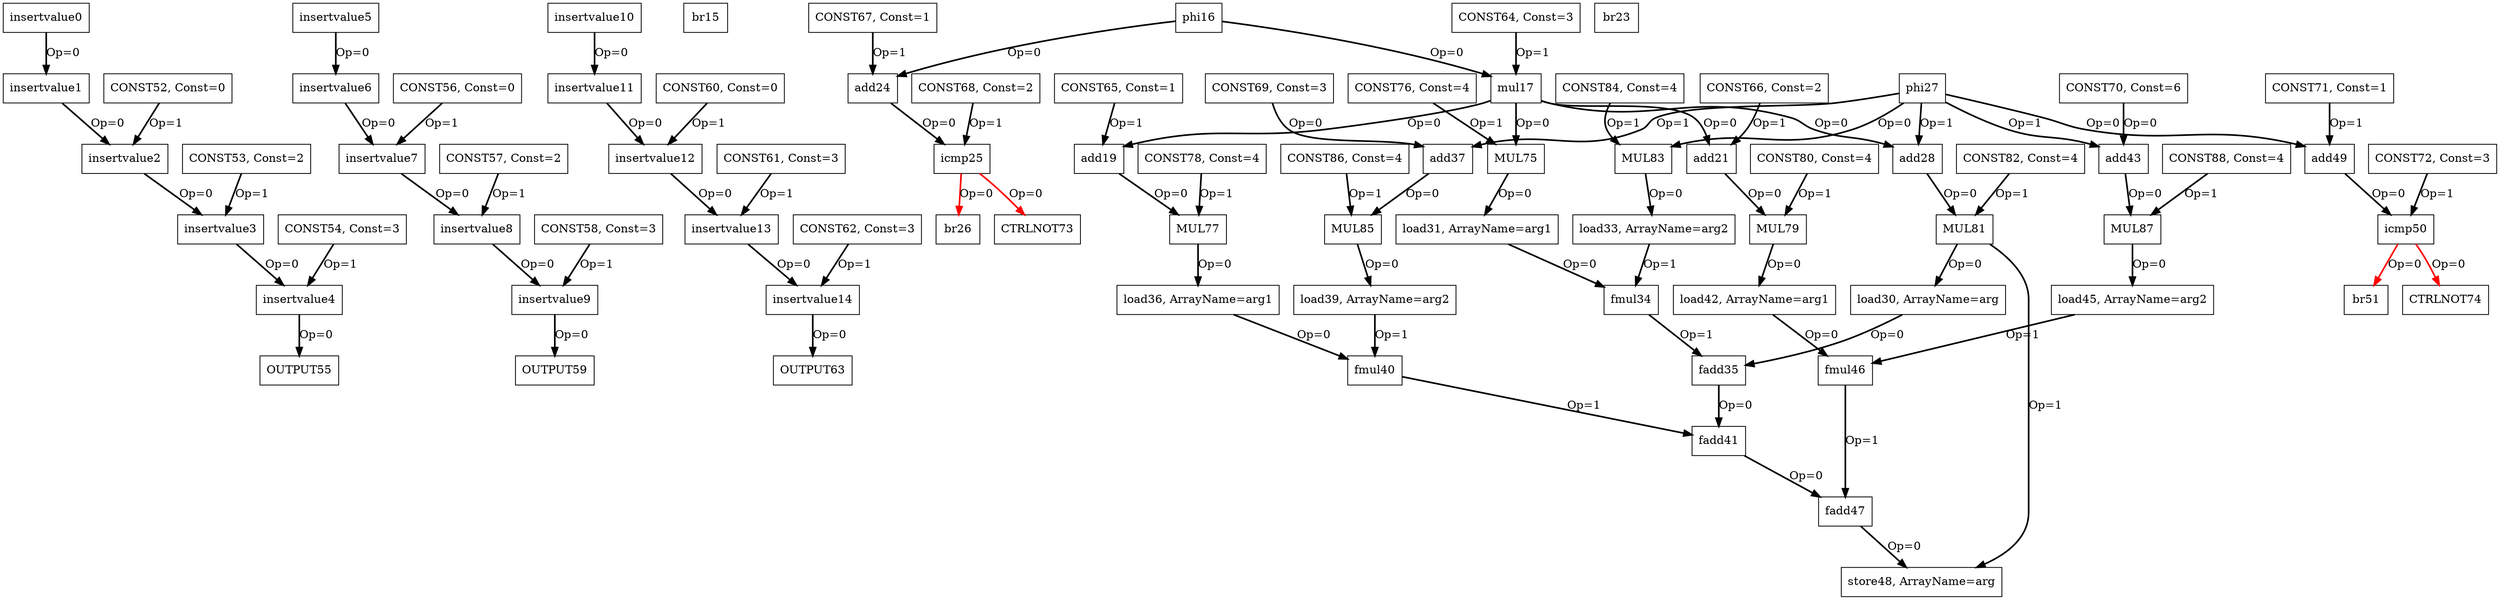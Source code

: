Digraph G {
insertvalue0[label = "insertvalue0", shape = box, color = black];
insertvalue1[label = "insertvalue1", shape = box, color = black];
insertvalue2[label = "insertvalue2", shape = box, color = black];
insertvalue3[label = "insertvalue3", shape = box, color = black];
insertvalue4[label = "insertvalue4", shape = box, color = black];
insertvalue5[label = "insertvalue5", shape = box, color = black];
insertvalue6[label = "insertvalue6", shape = box, color = black];
insertvalue7[label = "insertvalue7", shape = box, color = black];
insertvalue8[label = "insertvalue8", shape = box, color = black];
insertvalue9[label = "insertvalue9", shape = box, color = black];
insertvalue10[label = "insertvalue10", shape = box, color = black];
insertvalue11[label = "insertvalue11", shape = box, color = black];
insertvalue12[label = "insertvalue12", shape = box, color = black];
insertvalue13[label = "insertvalue13", shape = box, color = black];
insertvalue14[label = "insertvalue14", shape = box, color = black];
br15[label = "br15", shape = box, color = black];
phi16[label = "phi16", shape = box, color = black];
mul17[label = "mul17", shape = box, color = black];
add19[label = "add19", shape = box, color = black];
add21[label = "add21", shape = box, color = black];
br23[label = "br23", shape = box, color = black];
add24[label = "add24", shape = box, color = black];
icmp25[label = "icmp25", shape = box, color = black];
br26[label = "br26", shape = box, color = black];
phi27[label = "phi27", shape = box, color = black];
add28[label = "add28", shape = box, color = black];
load30[label = "load30, ArrayName=arg", shape = box, color = black];
load31[label = "load31, ArrayName=arg1", shape = box, color = black];
load33[label = "load33, ArrayName=arg2", shape = box, color = black];
fmul34[label = "fmul34", shape = box, color = black];
fadd35[label = "fadd35", shape = box, color = black];
load36[label = "load36, ArrayName=arg1", shape = box, color = black];
add37[label = "add37", shape = box, color = black];
load39[label = "load39, ArrayName=arg2", shape = box, color = black];
fmul40[label = "fmul40", shape = box, color = black];
fadd41[label = "fadd41", shape = box, color = black];
load42[label = "load42, ArrayName=arg1", shape = box, color = black];
add43[label = "add43", shape = box, color = black];
load45[label = "load45, ArrayName=arg2", shape = box, color = black];
fmul46[label = "fmul46", shape = box, color = black];
fadd47[label = "fadd47", shape = box, color = black];
store48[label = "store48, ArrayName=arg", shape = box, color = black];
add49[label = "add49", shape = box, color = black];
icmp50[label = "icmp50", shape = box, color = black];
br51[label = "br51", shape = box, color = black];
CONST52[label = "CONST52, Const=0", shape = box, color = black];
CONST53[label = "CONST53, Const=2", shape = box, color = black];
CONST54[label = "CONST54, Const=3", shape = box, color = black];
OUTPUT55[label = "OUTPUT55", shape = box, color = black];
CONST56[label = "CONST56, Const=0", shape = box, color = black];
CONST57[label = "CONST57, Const=2", shape = box, color = black];
CONST58[label = "CONST58, Const=3", shape = box, color = black];
OUTPUT59[label = "OUTPUT59", shape = box, color = black];
CONST60[label = "CONST60, Const=0", shape = box, color = black];
CONST61[label = "CONST61, Const=3", shape = box, color = black];
CONST62[label = "CONST62, Const=3", shape = box, color = black];
OUTPUT63[label = "OUTPUT63", shape = box, color = black];
CONST64[label = "CONST64, Const=3", shape = box, color = black];
CONST65[label = "CONST65, Const=1", shape = box, color = black];
CONST66[label = "CONST66, Const=2", shape = box, color = black];
CONST67[label = "CONST67, Const=1", shape = box, color = black];
CONST68[label = "CONST68, Const=2", shape = box, color = black];
CONST69[label = "CONST69, Const=3", shape = box, color = black];
CONST70[label = "CONST70, Const=6", shape = box, color = black];
CONST71[label = "CONST71, Const=1", shape = box, color = black];
CONST72[label = "CONST72, Const=3", shape = box, color = black];
CTRLNOT73[label = "CTRLNOT73", shape = box, color = black];
CTRLNOT74[label = "CTRLNOT74", shape = box, color = black];
MUL75[label = "MUL75", shape = box, color = black];
CONST76[label = "CONST76, Const=4", shape = box, color = black];
MUL77[label = "MUL77", shape = box, color = black];
CONST78[label = "CONST78, Const=4", shape = box, color = black];
MUL79[label = "MUL79", shape = box, color = black];
CONST80[label = "CONST80, Const=4", shape = box, color = black];
MUL81[label = "MUL81", shape = box, color = black];
CONST82[label = "CONST82, Const=4", shape = box, color = black];
MUL83[label = "MUL83", shape = box, color = black];
CONST84[label = "CONST84, Const=4", shape = box, color = black];
MUL85[label = "MUL85", shape = box, color = black];
CONST86[label = "CONST86, Const=4", shape = box, color = black];
MUL87[label = "MUL87", shape = box, color = black];
CONST88[label = "CONST88, Const=4", shape = box, color = black];
insertvalue0 -> insertvalue1[color = black, style = bold, label = "Op=0"];
insertvalue1 -> insertvalue2[color = black, style = bold, label = "Op=0"];
CONST52 -> insertvalue2[color = black, style = bold, label = "Op=1"];
insertvalue2 -> insertvalue3[color = black, style = bold, label = "Op=0"];
CONST53 -> insertvalue3[color = black, style = bold, label = "Op=1"];
insertvalue3 -> insertvalue4[color = black, style = bold, label = "Op=0"];
CONST54 -> insertvalue4[color = black, style = bold, label = "Op=1"];
insertvalue4 -> OUTPUT55[color = black, style = bold, label = "Op=0"];
insertvalue5 -> insertvalue6[color = black, style = bold, label = "Op=0"];
insertvalue6 -> insertvalue7[color = black, style = bold, label = "Op=0"];
CONST56 -> insertvalue7[color = black, style = bold, label = "Op=1"];
insertvalue7 -> insertvalue8[color = black, style = bold, label = "Op=0"];
CONST57 -> insertvalue8[color = black, style = bold, label = "Op=1"];
insertvalue8 -> insertvalue9[color = black, style = bold, label = "Op=0"];
CONST58 -> insertvalue9[color = black, style = bold, label = "Op=1"];
insertvalue9 -> OUTPUT59[color = black, style = bold, label = "Op=0"];
insertvalue10 -> insertvalue11[color = black, style = bold, label = "Op=0"];
insertvalue11 -> insertvalue12[color = black, style = bold, label = "Op=0"];
CONST60 -> insertvalue12[color = black, style = bold, label = "Op=1"];
insertvalue12 -> insertvalue13[color = black, style = bold, label = "Op=0"];
CONST61 -> insertvalue13[color = black, style = bold, label = "Op=1"];
insertvalue13 -> insertvalue14[color = black, style = bold, label = "Op=0"];
CONST62 -> insertvalue14[color = black, style = bold, label = "Op=1"];
insertvalue14 -> OUTPUT63[color = black, style = bold, label = "Op=0"];
phi16 -> add24[color = black, style = bold, label = "Op=0"];
phi16 -> mul17[color = black, style = bold, label = "Op=0"];
CONST64 -> mul17[color = black, style = bold, label = "Op=1"];
mul17 -> add28[color = black, style = bold, label = "Op=0"];
mul17 -> add21[color = black, style = bold, label = "Op=0"];
mul17 -> add19[color = black, style = bold, label = "Op=0"];
CONST65 -> add19[color = black, style = bold, label = "Op=1"];
CONST66 -> add21[color = black, style = bold, label = "Op=1"];
CONST67 -> add24[color = black, style = bold, label = "Op=1"];
add24 -> icmp25[color = black, style = bold, label = "Op=0"];
CONST68 -> icmp25[color = black, style = bold, label = "Op=1"];
icmp25 -> br26[color = red, style = bold, label = "Op=0"];
phi27 -> add49[color = black, style = bold, label = "Op=0"];
phi27 -> add43[color = black, style = bold, label = "Op=1"];
phi27 -> add37[color = black, style = bold, label = "Op=1"];
phi27 -> add28[color = black, style = bold, label = "Op=1"];
load30 -> fadd35[color = black, style = bold, label = "Op=0"];
load31 -> fmul34[color = black, style = bold, label = "Op=0"];
load33 -> fmul34[color = black, style = bold, label = "Op=1"];
fmul34 -> fadd35[color = black, style = bold, label = "Op=1"];
fadd35 -> fadd41[color = black, style = bold, label = "Op=0"];
load36 -> fmul40[color = black, style = bold, label = "Op=0"];
CONST69 -> add37[color = black, style = bold, label = "Op=0"];
load39 -> fmul40[color = black, style = bold, label = "Op=1"];
fmul40 -> fadd41[color = black, style = bold, label = "Op=1"];
fadd41 -> fadd47[color = black, style = bold, label = "Op=0"];
load42 -> fmul46[color = black, style = bold, label = "Op=0"];
CONST70 -> add43[color = black, style = bold, label = "Op=0"];
load45 -> fmul46[color = black, style = bold, label = "Op=1"];
fmul46 -> fadd47[color = black, style = bold, label = "Op=1"];
fadd47 -> store48[color = black, style = bold, label = "Op=0"];
CONST71 -> add49[color = black, style = bold, label = "Op=1"];
add49 -> icmp50[color = black, style = bold, label = "Op=0"];
CONST72 -> icmp50[color = black, style = bold, label = "Op=1"];
icmp50 -> br51[color = red, style = bold, label = "Op=0"];
icmp25 -> CTRLNOT73[color = red, style = bold, label = "Op=0"];
icmp50 -> CTRLNOT74[color = red, style = bold, label = "Op=0"];
mul17 -> MUL75[color = black, style = bold, label = "Op=0"];
CONST76 -> MUL75[color = black, style = bold, label = "Op=1"];
MUL75 -> load31[color = black, style = bold, label = "Op=0"];
add19 -> MUL77[color = black, style = bold, label = "Op=0"];
CONST78 -> MUL77[color = black, style = bold, label = "Op=1"];
MUL77 -> load36[color = black, style = bold, label = "Op=0"];
add21 -> MUL79[color = black, style = bold, label = "Op=0"];
CONST80 -> MUL79[color = black, style = bold, label = "Op=1"];
MUL79 -> load42[color = black, style = bold, label = "Op=0"];
add28 -> MUL81[color = black, style = bold, label = "Op=0"];
CONST82 -> MUL81[color = black, style = bold, label = "Op=1"];
MUL81 -> store48[color = black, style = bold, label = "Op=1"];
MUL81 -> load30[color = black, style = bold, label = "Op=0"];
phi27 -> MUL83[color = black, style = bold, label = "Op=0"];
CONST84 -> MUL83[color = black, style = bold, label = "Op=1"];
MUL83 -> load33[color = black, style = bold, label = "Op=0"];
add37 -> MUL85[color = black, style = bold, label = "Op=0"];
CONST86 -> MUL85[color = black, style = bold, label = "Op=1"];
MUL85 -> load39[color = black, style = bold, label = "Op=0"];
add43 -> MUL87[color = black, style = bold, label = "Op=0"];
CONST88 -> MUL87[color = black, style = bold, label = "Op=1"];
MUL87 -> load45[color = black, style = bold, label = "Op=0"];
}
